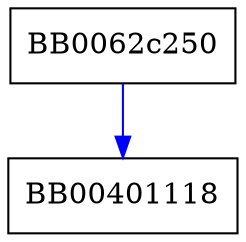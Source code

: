 digraph property_cmp {
  node [shape="box"];
  graph [splines=ortho];
  BB0062c250 -> BB00401118 [color="blue"];
}